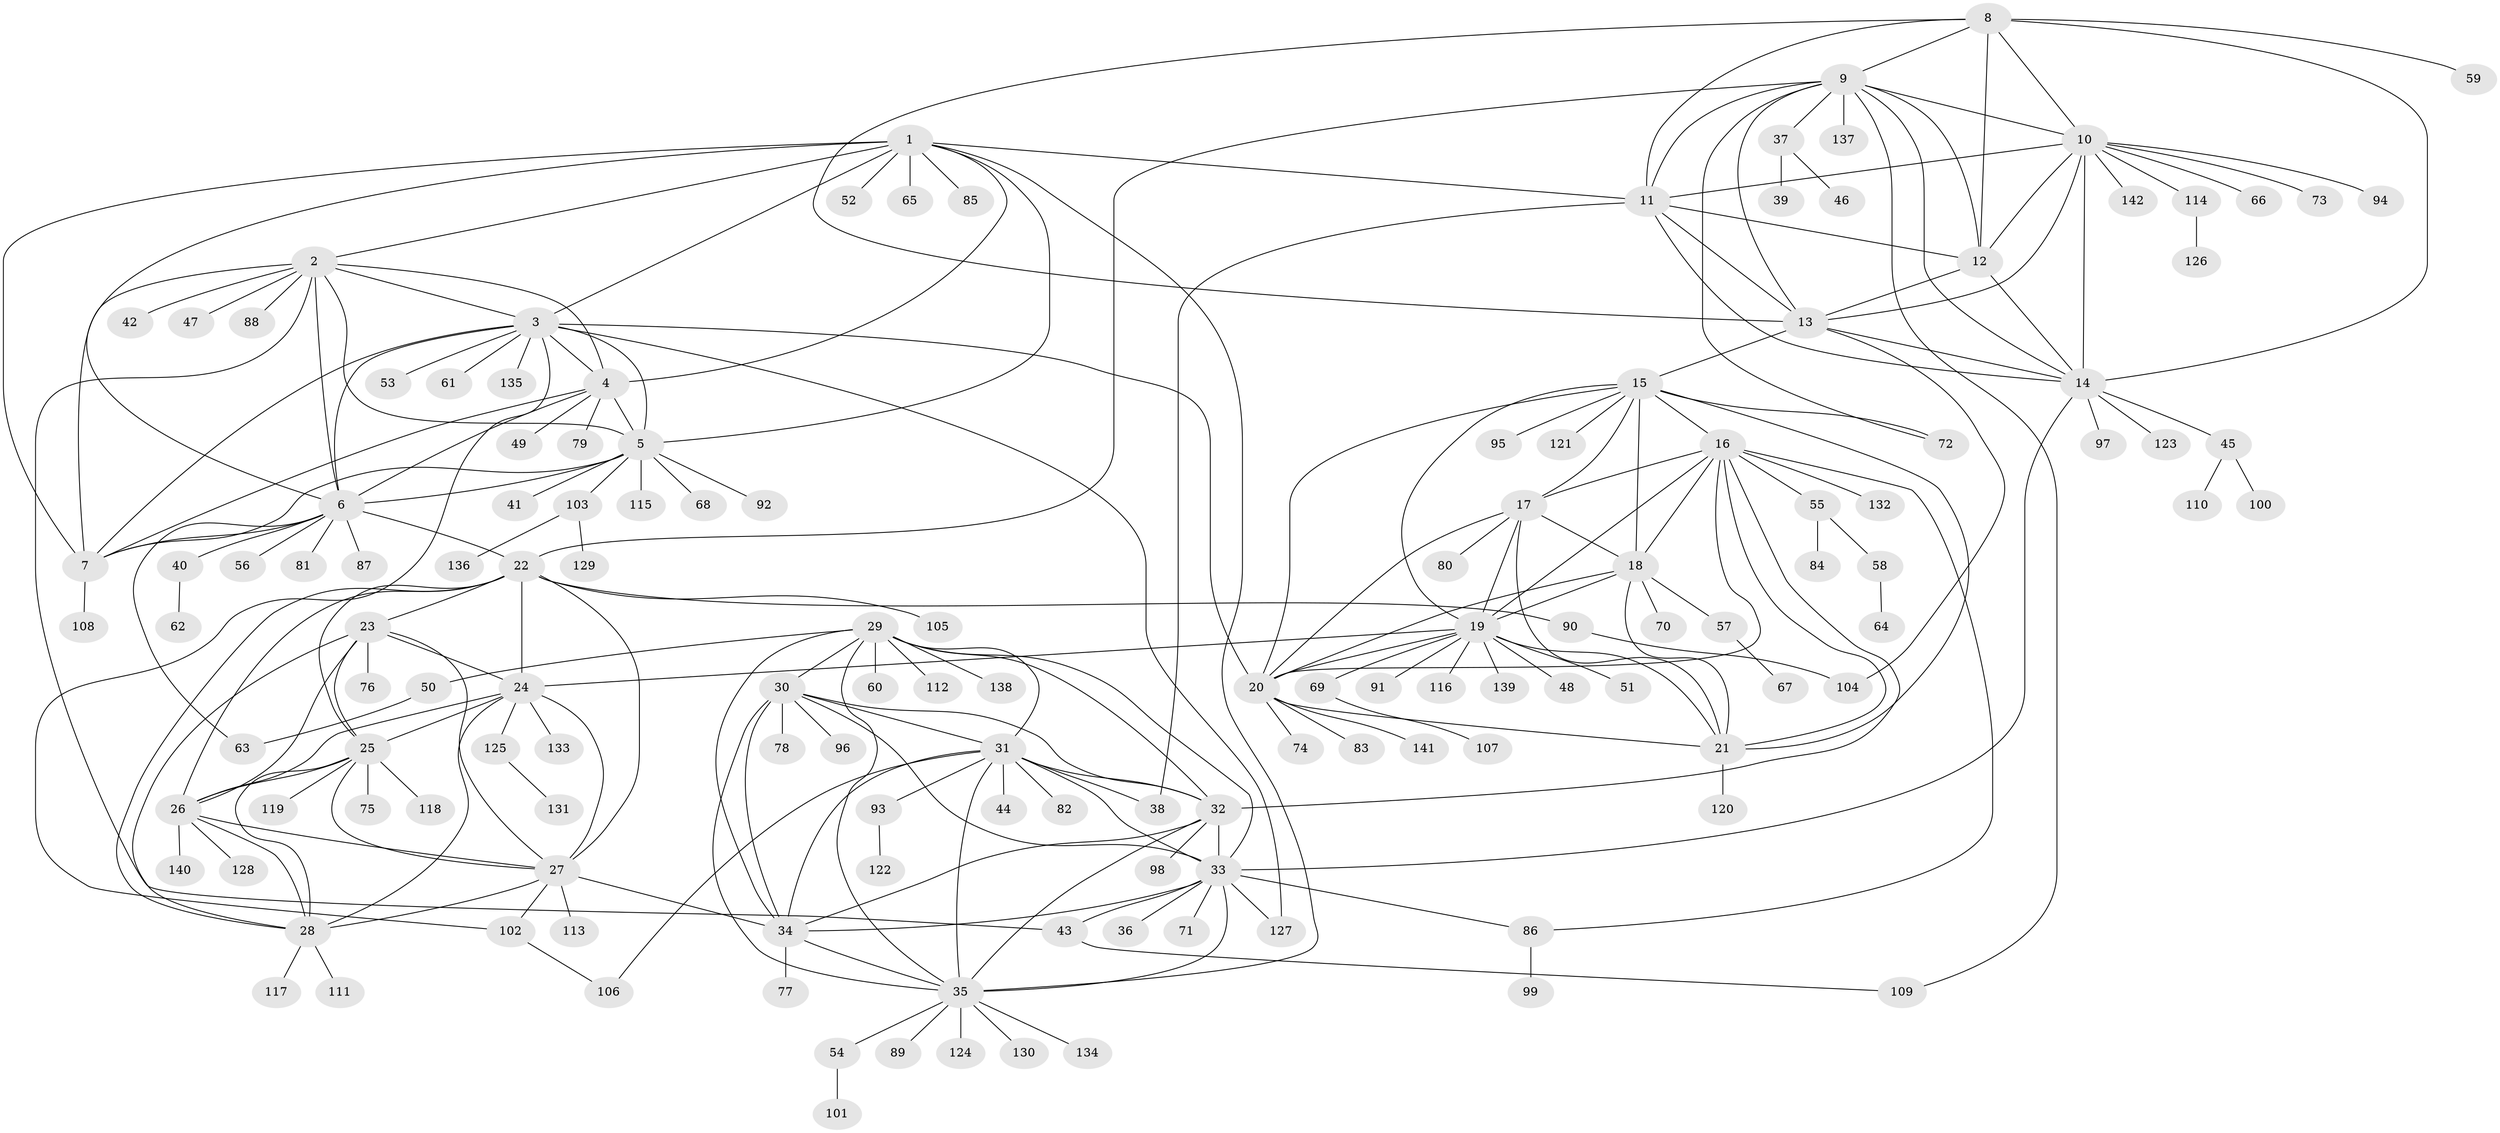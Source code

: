 // coarse degree distribution, {9: 0.045871559633027525, 8: 0.03669724770642202, 10: 0.01834862385321101, 7: 0.027522935779816515, 11: 0.045871559633027525, 5: 0.03669724770642202, 17: 0.009174311926605505, 6: 0.01834862385321101, 12: 0.009174311926605505, 1: 0.6330275229357798, 2: 0.09174311926605505, 3: 0.027522935779816515}
// Generated by graph-tools (version 1.1) at 2025/24/03/03/25 07:24:15]
// undirected, 142 vertices, 232 edges
graph export_dot {
graph [start="1"]
  node [color=gray90,style=filled];
  1;
  2;
  3;
  4;
  5;
  6;
  7;
  8;
  9;
  10;
  11;
  12;
  13;
  14;
  15;
  16;
  17;
  18;
  19;
  20;
  21;
  22;
  23;
  24;
  25;
  26;
  27;
  28;
  29;
  30;
  31;
  32;
  33;
  34;
  35;
  36;
  37;
  38;
  39;
  40;
  41;
  42;
  43;
  44;
  45;
  46;
  47;
  48;
  49;
  50;
  51;
  52;
  53;
  54;
  55;
  56;
  57;
  58;
  59;
  60;
  61;
  62;
  63;
  64;
  65;
  66;
  67;
  68;
  69;
  70;
  71;
  72;
  73;
  74;
  75;
  76;
  77;
  78;
  79;
  80;
  81;
  82;
  83;
  84;
  85;
  86;
  87;
  88;
  89;
  90;
  91;
  92;
  93;
  94;
  95;
  96;
  97;
  98;
  99;
  100;
  101;
  102;
  103;
  104;
  105;
  106;
  107;
  108;
  109;
  110;
  111;
  112;
  113;
  114;
  115;
  116;
  117;
  118;
  119;
  120;
  121;
  122;
  123;
  124;
  125;
  126;
  127;
  128;
  129;
  130;
  131;
  132;
  133;
  134;
  135;
  136;
  137;
  138;
  139;
  140;
  141;
  142;
  1 -- 2;
  1 -- 3;
  1 -- 4;
  1 -- 5;
  1 -- 6;
  1 -- 7;
  1 -- 11;
  1 -- 35;
  1 -- 52;
  1 -- 65;
  1 -- 85;
  2 -- 3;
  2 -- 4;
  2 -- 5;
  2 -- 6;
  2 -- 7;
  2 -- 42;
  2 -- 43;
  2 -- 47;
  2 -- 88;
  3 -- 4;
  3 -- 5;
  3 -- 6;
  3 -- 7;
  3 -- 20;
  3 -- 53;
  3 -- 61;
  3 -- 102;
  3 -- 127;
  3 -- 135;
  4 -- 5;
  4 -- 6;
  4 -- 7;
  4 -- 49;
  4 -- 79;
  5 -- 6;
  5 -- 7;
  5 -- 41;
  5 -- 68;
  5 -- 92;
  5 -- 103;
  5 -- 115;
  6 -- 7;
  6 -- 22;
  6 -- 40;
  6 -- 56;
  6 -- 63;
  6 -- 81;
  6 -- 87;
  7 -- 108;
  8 -- 9;
  8 -- 10;
  8 -- 11;
  8 -- 12;
  8 -- 13;
  8 -- 14;
  8 -- 59;
  9 -- 10;
  9 -- 11;
  9 -- 12;
  9 -- 13;
  9 -- 14;
  9 -- 22;
  9 -- 37;
  9 -- 72;
  9 -- 109;
  9 -- 137;
  10 -- 11;
  10 -- 12;
  10 -- 13;
  10 -- 14;
  10 -- 66;
  10 -- 73;
  10 -- 94;
  10 -- 114;
  10 -- 142;
  11 -- 12;
  11 -- 13;
  11 -- 14;
  11 -- 38;
  12 -- 13;
  12 -- 14;
  13 -- 14;
  13 -- 15;
  13 -- 104;
  14 -- 33;
  14 -- 45;
  14 -- 97;
  14 -- 123;
  15 -- 16;
  15 -- 17;
  15 -- 18;
  15 -- 19;
  15 -- 20;
  15 -- 21;
  15 -- 72;
  15 -- 95;
  15 -- 121;
  16 -- 17;
  16 -- 18;
  16 -- 19;
  16 -- 20;
  16 -- 21;
  16 -- 32;
  16 -- 55;
  16 -- 86;
  16 -- 132;
  17 -- 18;
  17 -- 19;
  17 -- 20;
  17 -- 21;
  17 -- 80;
  18 -- 19;
  18 -- 20;
  18 -- 21;
  18 -- 57;
  18 -- 70;
  19 -- 20;
  19 -- 21;
  19 -- 24;
  19 -- 48;
  19 -- 51;
  19 -- 69;
  19 -- 91;
  19 -- 116;
  19 -- 139;
  20 -- 21;
  20 -- 74;
  20 -- 83;
  20 -- 141;
  21 -- 120;
  22 -- 23;
  22 -- 24;
  22 -- 25;
  22 -- 26;
  22 -- 27;
  22 -- 28;
  22 -- 90;
  22 -- 105;
  23 -- 24;
  23 -- 25;
  23 -- 26;
  23 -- 27;
  23 -- 28;
  23 -- 76;
  24 -- 25;
  24 -- 26;
  24 -- 27;
  24 -- 28;
  24 -- 125;
  24 -- 133;
  25 -- 26;
  25 -- 27;
  25 -- 28;
  25 -- 75;
  25 -- 118;
  25 -- 119;
  26 -- 27;
  26 -- 28;
  26 -- 128;
  26 -- 140;
  27 -- 28;
  27 -- 34;
  27 -- 102;
  27 -- 113;
  28 -- 111;
  28 -- 117;
  29 -- 30;
  29 -- 31;
  29 -- 32;
  29 -- 33;
  29 -- 34;
  29 -- 35;
  29 -- 50;
  29 -- 60;
  29 -- 112;
  29 -- 138;
  30 -- 31;
  30 -- 32;
  30 -- 33;
  30 -- 34;
  30 -- 35;
  30 -- 78;
  30 -- 96;
  31 -- 32;
  31 -- 33;
  31 -- 34;
  31 -- 35;
  31 -- 38;
  31 -- 44;
  31 -- 82;
  31 -- 93;
  31 -- 106;
  32 -- 33;
  32 -- 34;
  32 -- 35;
  32 -- 98;
  33 -- 34;
  33 -- 35;
  33 -- 36;
  33 -- 43;
  33 -- 71;
  33 -- 86;
  33 -- 127;
  34 -- 35;
  34 -- 77;
  35 -- 54;
  35 -- 89;
  35 -- 124;
  35 -- 130;
  35 -- 134;
  37 -- 39;
  37 -- 46;
  40 -- 62;
  43 -- 109;
  45 -- 100;
  45 -- 110;
  50 -- 63;
  54 -- 101;
  55 -- 58;
  55 -- 84;
  57 -- 67;
  58 -- 64;
  69 -- 107;
  86 -- 99;
  90 -- 104;
  93 -- 122;
  102 -- 106;
  103 -- 129;
  103 -- 136;
  114 -- 126;
  125 -- 131;
}
